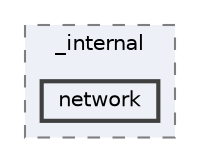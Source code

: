 digraph "C:/Users/LukeMabie/documents/Development/Password_Saver_Using_Django-master/venv/Lib/site-packages/pip/_internal/network"
{
 // LATEX_PDF_SIZE
  bgcolor="transparent";
  edge [fontname=Helvetica,fontsize=10,labelfontname=Helvetica,labelfontsize=10];
  node [fontname=Helvetica,fontsize=10,shape=box,height=0.2,width=0.4];
  compound=true
  subgraph clusterdir_2427310657220688c22b1bfd5616a647 {
    graph [ bgcolor="#edf0f7", pencolor="grey50", label="_internal", fontname=Helvetica,fontsize=10 style="filled,dashed", URL="dir_2427310657220688c22b1bfd5616a647.html",tooltip=""]
  dir_65b04676f68e5256c5482746ed08f162 [label="network", fillcolor="#edf0f7", color="grey25", style="filled,bold", URL="dir_65b04676f68e5256c5482746ed08f162.html",tooltip=""];
  }
}
